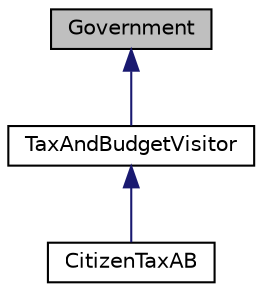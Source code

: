 digraph "Government"
{
 // LATEX_PDF_SIZE
  edge [fontname="Helvetica",fontsize="10",labelfontname="Helvetica",labelfontsize="10"];
  node [fontname="Helvetica",fontsize="10",shape=record];
  Node1 [label="Government",height=0.2,width=0.4,color="black", fillcolor="grey75", style="filled", fontcolor="black",tooltip="Represents a government entity responsible for managing taxes and budgets for cities."];
  Node1 -> Node2 [dir="back",color="midnightblue",fontsize="10",style="solid",fontname="Helvetica"];
  Node2 [label="TaxAndBudgetVisitor",height=0.2,width=0.4,color="black", fillcolor="white", style="filled",URL="$classTaxAndBudgetVisitor.html",tooltip=" "];
  Node2 -> Node3 [dir="back",color="midnightblue",fontsize="10",style="solid",fontname="Helvetica"];
  Node3 [label="CitizenTaxAB",height=0.2,width=0.4,color="black", fillcolor="white", style="filled",URL="$classCitizenTaxAB.html",tooltip="Concrete visitor for calculating tax on citizens and buildings."];
}
